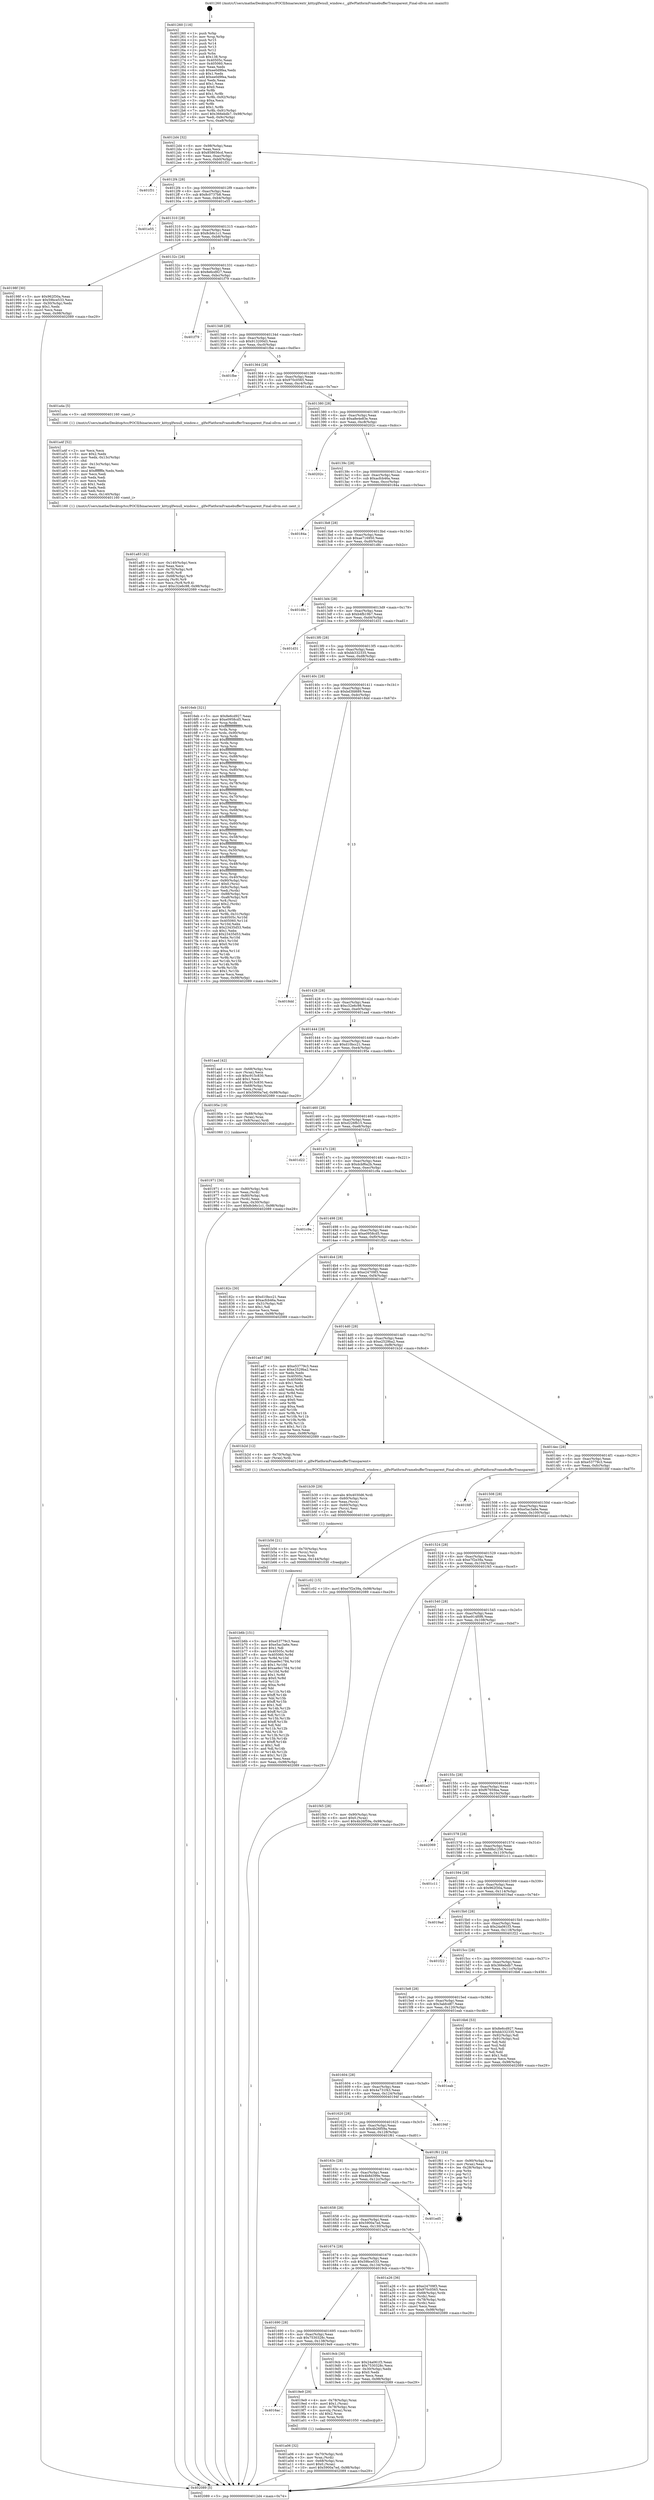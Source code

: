 digraph "0x401260" {
  label = "0x401260 (/mnt/c/Users/mathe/Desktop/tcc/POCII/binaries/extr_kittyglfwnull_window.c__glfwPlatformFramebufferTransparent_Final-ollvm.out::main(0))"
  labelloc = "t"
  node[shape=record]

  Entry [label="",width=0.3,height=0.3,shape=circle,fillcolor=black,style=filled]
  "0x4012d4" [label="{
     0x4012d4 [32]\l
     | [instrs]\l
     &nbsp;&nbsp;0x4012d4 \<+6\>: mov -0x98(%rbp),%eax\l
     &nbsp;&nbsp;0x4012da \<+2\>: mov %eax,%ecx\l
     &nbsp;&nbsp;0x4012dc \<+6\>: sub $0x858656cd,%ecx\l
     &nbsp;&nbsp;0x4012e2 \<+6\>: mov %eax,-0xac(%rbp)\l
     &nbsp;&nbsp;0x4012e8 \<+6\>: mov %ecx,-0xb0(%rbp)\l
     &nbsp;&nbsp;0x4012ee \<+6\>: je 0000000000401f31 \<main+0xcd1\>\l
  }"]
  "0x401f31" [label="{
     0x401f31\l
  }", style=dashed]
  "0x4012f4" [label="{
     0x4012f4 [28]\l
     | [instrs]\l
     &nbsp;&nbsp;0x4012f4 \<+5\>: jmp 00000000004012f9 \<main+0x99\>\l
     &nbsp;&nbsp;0x4012f9 \<+6\>: mov -0xac(%rbp),%eax\l
     &nbsp;&nbsp;0x4012ff \<+5\>: sub $0x8c0737b8,%eax\l
     &nbsp;&nbsp;0x401304 \<+6\>: mov %eax,-0xb4(%rbp)\l
     &nbsp;&nbsp;0x40130a \<+6\>: je 0000000000401e55 \<main+0xbf5\>\l
  }"]
  Exit [label="",width=0.3,height=0.3,shape=circle,fillcolor=black,style=filled,peripheries=2]
  "0x401e55" [label="{
     0x401e55\l
  }", style=dashed]
  "0x401310" [label="{
     0x401310 [28]\l
     | [instrs]\l
     &nbsp;&nbsp;0x401310 \<+5\>: jmp 0000000000401315 \<main+0xb5\>\l
     &nbsp;&nbsp;0x401315 \<+6\>: mov -0xac(%rbp),%eax\l
     &nbsp;&nbsp;0x40131b \<+5\>: sub $0x8cb6c1c1,%eax\l
     &nbsp;&nbsp;0x401320 \<+6\>: mov %eax,-0xb8(%rbp)\l
     &nbsp;&nbsp;0x401326 \<+6\>: je 000000000040198f \<main+0x72f\>\l
  }"]
  "0x401b6b" [label="{
     0x401b6b [151]\l
     | [instrs]\l
     &nbsp;&nbsp;0x401b6b \<+5\>: mov $0xe53779c3,%eax\l
     &nbsp;&nbsp;0x401b70 \<+5\>: mov $0xe5ac3a6e,%esi\l
     &nbsp;&nbsp;0x401b75 \<+2\>: mov $0x1,%dl\l
     &nbsp;&nbsp;0x401b77 \<+8\>: mov 0x40505c,%r8d\l
     &nbsp;&nbsp;0x401b7f \<+8\>: mov 0x405060,%r9d\l
     &nbsp;&nbsp;0x401b87 \<+3\>: mov %r8d,%r10d\l
     &nbsp;&nbsp;0x401b8a \<+7\>: sub $0xae9e1784,%r10d\l
     &nbsp;&nbsp;0x401b91 \<+4\>: sub $0x1,%r10d\l
     &nbsp;&nbsp;0x401b95 \<+7\>: add $0xae9e1784,%r10d\l
     &nbsp;&nbsp;0x401b9c \<+4\>: imul %r10d,%r8d\l
     &nbsp;&nbsp;0x401ba0 \<+4\>: and $0x1,%r8d\l
     &nbsp;&nbsp;0x401ba4 \<+4\>: cmp $0x0,%r8d\l
     &nbsp;&nbsp;0x401ba8 \<+4\>: sete %r11b\l
     &nbsp;&nbsp;0x401bac \<+4\>: cmp $0xa,%r9d\l
     &nbsp;&nbsp;0x401bb0 \<+3\>: setl %bl\l
     &nbsp;&nbsp;0x401bb3 \<+3\>: mov %r11b,%r14b\l
     &nbsp;&nbsp;0x401bb6 \<+4\>: xor $0xff,%r14b\l
     &nbsp;&nbsp;0x401bba \<+3\>: mov %bl,%r15b\l
     &nbsp;&nbsp;0x401bbd \<+4\>: xor $0xff,%r15b\l
     &nbsp;&nbsp;0x401bc1 \<+3\>: xor $0x1,%dl\l
     &nbsp;&nbsp;0x401bc4 \<+3\>: mov %r14b,%r12b\l
     &nbsp;&nbsp;0x401bc7 \<+4\>: and $0xff,%r12b\l
     &nbsp;&nbsp;0x401bcb \<+3\>: and %dl,%r11b\l
     &nbsp;&nbsp;0x401bce \<+3\>: mov %r15b,%r13b\l
     &nbsp;&nbsp;0x401bd1 \<+4\>: and $0xff,%r13b\l
     &nbsp;&nbsp;0x401bd5 \<+2\>: and %dl,%bl\l
     &nbsp;&nbsp;0x401bd7 \<+3\>: or %r11b,%r12b\l
     &nbsp;&nbsp;0x401bda \<+3\>: or %bl,%r13b\l
     &nbsp;&nbsp;0x401bdd \<+3\>: xor %r13b,%r12b\l
     &nbsp;&nbsp;0x401be0 \<+3\>: or %r15b,%r14b\l
     &nbsp;&nbsp;0x401be3 \<+4\>: xor $0xff,%r14b\l
     &nbsp;&nbsp;0x401be7 \<+3\>: or $0x1,%dl\l
     &nbsp;&nbsp;0x401bea \<+3\>: and %dl,%r14b\l
     &nbsp;&nbsp;0x401bed \<+3\>: or %r14b,%r12b\l
     &nbsp;&nbsp;0x401bf0 \<+4\>: test $0x1,%r12b\l
     &nbsp;&nbsp;0x401bf4 \<+3\>: cmovne %esi,%eax\l
     &nbsp;&nbsp;0x401bf7 \<+6\>: mov %eax,-0x98(%rbp)\l
     &nbsp;&nbsp;0x401bfd \<+5\>: jmp 0000000000402089 \<main+0xe29\>\l
  }"]
  "0x40198f" [label="{
     0x40198f [30]\l
     | [instrs]\l
     &nbsp;&nbsp;0x40198f \<+5\>: mov $0x962f30a,%eax\l
     &nbsp;&nbsp;0x401994 \<+5\>: mov $0x59bce533,%ecx\l
     &nbsp;&nbsp;0x401999 \<+3\>: mov -0x30(%rbp),%edx\l
     &nbsp;&nbsp;0x40199c \<+3\>: cmp $0x1,%edx\l
     &nbsp;&nbsp;0x40199f \<+3\>: cmovl %ecx,%eax\l
     &nbsp;&nbsp;0x4019a2 \<+6\>: mov %eax,-0x98(%rbp)\l
     &nbsp;&nbsp;0x4019a8 \<+5\>: jmp 0000000000402089 \<main+0xe29\>\l
  }"]
  "0x40132c" [label="{
     0x40132c [28]\l
     | [instrs]\l
     &nbsp;&nbsp;0x40132c \<+5\>: jmp 0000000000401331 \<main+0xd1\>\l
     &nbsp;&nbsp;0x401331 \<+6\>: mov -0xac(%rbp),%eax\l
     &nbsp;&nbsp;0x401337 \<+5\>: sub $0x8e6cd927,%eax\l
     &nbsp;&nbsp;0x40133c \<+6\>: mov %eax,-0xbc(%rbp)\l
     &nbsp;&nbsp;0x401342 \<+6\>: je 0000000000401f79 \<main+0xd19\>\l
  }"]
  "0x401b56" [label="{
     0x401b56 [21]\l
     | [instrs]\l
     &nbsp;&nbsp;0x401b56 \<+4\>: mov -0x70(%rbp),%rcx\l
     &nbsp;&nbsp;0x401b5a \<+3\>: mov (%rcx),%rcx\l
     &nbsp;&nbsp;0x401b5d \<+3\>: mov %rcx,%rdi\l
     &nbsp;&nbsp;0x401b60 \<+6\>: mov %eax,-0x144(%rbp)\l
     &nbsp;&nbsp;0x401b66 \<+5\>: call 0000000000401030 \<free@plt\>\l
     | [calls]\l
     &nbsp;&nbsp;0x401030 \{1\} (unknown)\l
  }"]
  "0x401f79" [label="{
     0x401f79\l
  }", style=dashed]
  "0x401348" [label="{
     0x401348 [28]\l
     | [instrs]\l
     &nbsp;&nbsp;0x401348 \<+5\>: jmp 000000000040134d \<main+0xed\>\l
     &nbsp;&nbsp;0x40134d \<+6\>: mov -0xac(%rbp),%eax\l
     &nbsp;&nbsp;0x401353 \<+5\>: sub $0x913200d3,%eax\l
     &nbsp;&nbsp;0x401358 \<+6\>: mov %eax,-0xc0(%rbp)\l
     &nbsp;&nbsp;0x40135e \<+6\>: je 0000000000401fbe \<main+0xd5e\>\l
  }"]
  "0x401b39" [label="{
     0x401b39 [29]\l
     | [instrs]\l
     &nbsp;&nbsp;0x401b39 \<+10\>: movabs $0x4030d6,%rdi\l
     &nbsp;&nbsp;0x401b43 \<+4\>: mov -0x60(%rbp),%rcx\l
     &nbsp;&nbsp;0x401b47 \<+2\>: mov %eax,(%rcx)\l
     &nbsp;&nbsp;0x401b49 \<+4\>: mov -0x60(%rbp),%rcx\l
     &nbsp;&nbsp;0x401b4d \<+2\>: mov (%rcx),%esi\l
     &nbsp;&nbsp;0x401b4f \<+2\>: mov $0x0,%al\l
     &nbsp;&nbsp;0x401b51 \<+5\>: call 0000000000401040 \<printf@plt\>\l
     | [calls]\l
     &nbsp;&nbsp;0x401040 \{1\} (unknown)\l
  }"]
  "0x401fbe" [label="{
     0x401fbe\l
  }", style=dashed]
  "0x401364" [label="{
     0x401364 [28]\l
     | [instrs]\l
     &nbsp;&nbsp;0x401364 \<+5\>: jmp 0000000000401369 \<main+0x109\>\l
     &nbsp;&nbsp;0x401369 \<+6\>: mov -0xac(%rbp),%eax\l
     &nbsp;&nbsp;0x40136f \<+5\>: sub $0x970c0565,%eax\l
     &nbsp;&nbsp;0x401374 \<+6\>: mov %eax,-0xc4(%rbp)\l
     &nbsp;&nbsp;0x40137a \<+6\>: je 0000000000401a4a \<main+0x7ea\>\l
  }"]
  "0x401a83" [label="{
     0x401a83 [42]\l
     | [instrs]\l
     &nbsp;&nbsp;0x401a83 \<+6\>: mov -0x140(%rbp),%ecx\l
     &nbsp;&nbsp;0x401a89 \<+3\>: imul %eax,%ecx\l
     &nbsp;&nbsp;0x401a8c \<+4\>: mov -0x70(%rbp),%r8\l
     &nbsp;&nbsp;0x401a90 \<+3\>: mov (%r8),%r8\l
     &nbsp;&nbsp;0x401a93 \<+4\>: mov -0x68(%rbp),%r9\l
     &nbsp;&nbsp;0x401a97 \<+3\>: movslq (%r9),%r9\l
     &nbsp;&nbsp;0x401a9a \<+4\>: mov %ecx,(%r8,%r9,4)\l
     &nbsp;&nbsp;0x401a9e \<+10\>: movl $0xc32e6c98,-0x98(%rbp)\l
     &nbsp;&nbsp;0x401aa8 \<+5\>: jmp 0000000000402089 \<main+0xe29\>\l
  }"]
  "0x401a4a" [label="{
     0x401a4a [5]\l
     | [instrs]\l
     &nbsp;&nbsp;0x401a4a \<+5\>: call 0000000000401160 \<next_i\>\l
     | [calls]\l
     &nbsp;&nbsp;0x401160 \{1\} (/mnt/c/Users/mathe/Desktop/tcc/POCII/binaries/extr_kittyglfwnull_window.c__glfwPlatformFramebufferTransparent_Final-ollvm.out::next_i)\l
  }"]
  "0x401380" [label="{
     0x401380 [28]\l
     | [instrs]\l
     &nbsp;&nbsp;0x401380 \<+5\>: jmp 0000000000401385 \<main+0x125\>\l
     &nbsp;&nbsp;0x401385 \<+6\>: mov -0xac(%rbp),%eax\l
     &nbsp;&nbsp;0x40138b \<+5\>: sub $0xa8e4e83e,%eax\l
     &nbsp;&nbsp;0x401390 \<+6\>: mov %eax,-0xc8(%rbp)\l
     &nbsp;&nbsp;0x401396 \<+6\>: je 000000000040202c \<main+0xdcc\>\l
  }"]
  "0x401a4f" [label="{
     0x401a4f [52]\l
     | [instrs]\l
     &nbsp;&nbsp;0x401a4f \<+2\>: xor %ecx,%ecx\l
     &nbsp;&nbsp;0x401a51 \<+5\>: mov $0x2,%edx\l
     &nbsp;&nbsp;0x401a56 \<+6\>: mov %edx,-0x13c(%rbp)\l
     &nbsp;&nbsp;0x401a5c \<+1\>: cltd\l
     &nbsp;&nbsp;0x401a5d \<+6\>: mov -0x13c(%rbp),%esi\l
     &nbsp;&nbsp;0x401a63 \<+2\>: idiv %esi\l
     &nbsp;&nbsp;0x401a65 \<+6\>: imul $0xfffffffe,%edx,%edx\l
     &nbsp;&nbsp;0x401a6b \<+2\>: mov %ecx,%edi\l
     &nbsp;&nbsp;0x401a6d \<+2\>: sub %edx,%edi\l
     &nbsp;&nbsp;0x401a6f \<+2\>: mov %ecx,%edx\l
     &nbsp;&nbsp;0x401a71 \<+3\>: sub $0x1,%edx\l
     &nbsp;&nbsp;0x401a74 \<+2\>: add %edx,%edi\l
     &nbsp;&nbsp;0x401a76 \<+2\>: sub %edi,%ecx\l
     &nbsp;&nbsp;0x401a78 \<+6\>: mov %ecx,-0x140(%rbp)\l
     &nbsp;&nbsp;0x401a7e \<+5\>: call 0000000000401160 \<next_i\>\l
     | [calls]\l
     &nbsp;&nbsp;0x401160 \{1\} (/mnt/c/Users/mathe/Desktop/tcc/POCII/binaries/extr_kittyglfwnull_window.c__glfwPlatformFramebufferTransparent_Final-ollvm.out::next_i)\l
  }"]
  "0x40202c" [label="{
     0x40202c\l
  }", style=dashed]
  "0x40139c" [label="{
     0x40139c [28]\l
     | [instrs]\l
     &nbsp;&nbsp;0x40139c \<+5\>: jmp 00000000004013a1 \<main+0x141\>\l
     &nbsp;&nbsp;0x4013a1 \<+6\>: mov -0xac(%rbp),%eax\l
     &nbsp;&nbsp;0x4013a7 \<+5\>: sub $0xacfcb46a,%eax\l
     &nbsp;&nbsp;0x4013ac \<+6\>: mov %eax,-0xcc(%rbp)\l
     &nbsp;&nbsp;0x4013b2 \<+6\>: je 000000000040184a \<main+0x5ea\>\l
  }"]
  "0x401a06" [label="{
     0x401a06 [32]\l
     | [instrs]\l
     &nbsp;&nbsp;0x401a06 \<+4\>: mov -0x70(%rbp),%rdi\l
     &nbsp;&nbsp;0x401a0a \<+3\>: mov %rax,(%rdi)\l
     &nbsp;&nbsp;0x401a0d \<+4\>: mov -0x68(%rbp),%rax\l
     &nbsp;&nbsp;0x401a11 \<+6\>: movl $0x0,(%rax)\l
     &nbsp;&nbsp;0x401a17 \<+10\>: movl $0x5900a7ed,-0x98(%rbp)\l
     &nbsp;&nbsp;0x401a21 \<+5\>: jmp 0000000000402089 \<main+0xe29\>\l
  }"]
  "0x40184a" [label="{
     0x40184a\l
  }", style=dashed]
  "0x4013b8" [label="{
     0x4013b8 [28]\l
     | [instrs]\l
     &nbsp;&nbsp;0x4013b8 \<+5\>: jmp 00000000004013bd \<main+0x15d\>\l
     &nbsp;&nbsp;0x4013bd \<+6\>: mov -0xac(%rbp),%eax\l
     &nbsp;&nbsp;0x4013c3 \<+5\>: sub $0xae716950,%eax\l
     &nbsp;&nbsp;0x4013c8 \<+6\>: mov %eax,-0xd0(%rbp)\l
     &nbsp;&nbsp;0x4013ce \<+6\>: je 0000000000401d8c \<main+0xb2c\>\l
  }"]
  "0x4016ac" [label="{
     0x4016ac\l
  }", style=dashed]
  "0x401d8c" [label="{
     0x401d8c\l
  }", style=dashed]
  "0x4013d4" [label="{
     0x4013d4 [28]\l
     | [instrs]\l
     &nbsp;&nbsp;0x4013d4 \<+5\>: jmp 00000000004013d9 \<main+0x179\>\l
     &nbsp;&nbsp;0x4013d9 \<+6\>: mov -0xac(%rbp),%eax\l
     &nbsp;&nbsp;0x4013df \<+5\>: sub $0xb4fb19b7,%eax\l
     &nbsp;&nbsp;0x4013e4 \<+6\>: mov %eax,-0xd4(%rbp)\l
     &nbsp;&nbsp;0x4013ea \<+6\>: je 0000000000401d31 \<main+0xad1\>\l
  }"]
  "0x4019e9" [label="{
     0x4019e9 [29]\l
     | [instrs]\l
     &nbsp;&nbsp;0x4019e9 \<+4\>: mov -0x78(%rbp),%rax\l
     &nbsp;&nbsp;0x4019ed \<+6\>: movl $0x1,(%rax)\l
     &nbsp;&nbsp;0x4019f3 \<+4\>: mov -0x78(%rbp),%rax\l
     &nbsp;&nbsp;0x4019f7 \<+3\>: movslq (%rax),%rax\l
     &nbsp;&nbsp;0x4019fa \<+4\>: shl $0x2,%rax\l
     &nbsp;&nbsp;0x4019fe \<+3\>: mov %rax,%rdi\l
     &nbsp;&nbsp;0x401a01 \<+5\>: call 0000000000401050 \<malloc@plt\>\l
     | [calls]\l
     &nbsp;&nbsp;0x401050 \{1\} (unknown)\l
  }"]
  "0x401d31" [label="{
     0x401d31\l
  }", style=dashed]
  "0x4013f0" [label="{
     0x4013f0 [28]\l
     | [instrs]\l
     &nbsp;&nbsp;0x4013f0 \<+5\>: jmp 00000000004013f5 \<main+0x195\>\l
     &nbsp;&nbsp;0x4013f5 \<+6\>: mov -0xac(%rbp),%eax\l
     &nbsp;&nbsp;0x4013fb \<+5\>: sub $0xbb332335,%eax\l
     &nbsp;&nbsp;0x401400 \<+6\>: mov %eax,-0xd8(%rbp)\l
     &nbsp;&nbsp;0x401406 \<+6\>: je 00000000004016eb \<main+0x48b\>\l
  }"]
  "0x401690" [label="{
     0x401690 [28]\l
     | [instrs]\l
     &nbsp;&nbsp;0x401690 \<+5\>: jmp 0000000000401695 \<main+0x435\>\l
     &nbsp;&nbsp;0x401695 \<+6\>: mov -0xac(%rbp),%eax\l
     &nbsp;&nbsp;0x40169b \<+5\>: sub $0x7530328c,%eax\l
     &nbsp;&nbsp;0x4016a0 \<+6\>: mov %eax,-0x138(%rbp)\l
     &nbsp;&nbsp;0x4016a6 \<+6\>: je 00000000004019e9 \<main+0x789\>\l
  }"]
  "0x4016eb" [label="{
     0x4016eb [321]\l
     | [instrs]\l
     &nbsp;&nbsp;0x4016eb \<+5\>: mov $0x8e6cd927,%eax\l
     &nbsp;&nbsp;0x4016f0 \<+5\>: mov $0xe0958cd5,%ecx\l
     &nbsp;&nbsp;0x4016f5 \<+3\>: mov %rsp,%rdx\l
     &nbsp;&nbsp;0x4016f8 \<+4\>: add $0xfffffffffffffff0,%rdx\l
     &nbsp;&nbsp;0x4016fc \<+3\>: mov %rdx,%rsp\l
     &nbsp;&nbsp;0x4016ff \<+7\>: mov %rdx,-0x90(%rbp)\l
     &nbsp;&nbsp;0x401706 \<+3\>: mov %rsp,%rdx\l
     &nbsp;&nbsp;0x401709 \<+4\>: add $0xfffffffffffffff0,%rdx\l
     &nbsp;&nbsp;0x40170d \<+3\>: mov %rdx,%rsp\l
     &nbsp;&nbsp;0x401710 \<+3\>: mov %rsp,%rsi\l
     &nbsp;&nbsp;0x401713 \<+4\>: add $0xfffffffffffffff0,%rsi\l
     &nbsp;&nbsp;0x401717 \<+3\>: mov %rsi,%rsp\l
     &nbsp;&nbsp;0x40171a \<+7\>: mov %rsi,-0x88(%rbp)\l
     &nbsp;&nbsp;0x401721 \<+3\>: mov %rsp,%rsi\l
     &nbsp;&nbsp;0x401724 \<+4\>: add $0xfffffffffffffff0,%rsi\l
     &nbsp;&nbsp;0x401728 \<+3\>: mov %rsi,%rsp\l
     &nbsp;&nbsp;0x40172b \<+4\>: mov %rsi,-0x80(%rbp)\l
     &nbsp;&nbsp;0x40172f \<+3\>: mov %rsp,%rsi\l
     &nbsp;&nbsp;0x401732 \<+4\>: add $0xfffffffffffffff0,%rsi\l
     &nbsp;&nbsp;0x401736 \<+3\>: mov %rsi,%rsp\l
     &nbsp;&nbsp;0x401739 \<+4\>: mov %rsi,-0x78(%rbp)\l
     &nbsp;&nbsp;0x40173d \<+3\>: mov %rsp,%rsi\l
     &nbsp;&nbsp;0x401740 \<+4\>: add $0xfffffffffffffff0,%rsi\l
     &nbsp;&nbsp;0x401744 \<+3\>: mov %rsi,%rsp\l
     &nbsp;&nbsp;0x401747 \<+4\>: mov %rsi,-0x70(%rbp)\l
     &nbsp;&nbsp;0x40174b \<+3\>: mov %rsp,%rsi\l
     &nbsp;&nbsp;0x40174e \<+4\>: add $0xfffffffffffffff0,%rsi\l
     &nbsp;&nbsp;0x401752 \<+3\>: mov %rsi,%rsp\l
     &nbsp;&nbsp;0x401755 \<+4\>: mov %rsi,-0x68(%rbp)\l
     &nbsp;&nbsp;0x401759 \<+3\>: mov %rsp,%rsi\l
     &nbsp;&nbsp;0x40175c \<+4\>: add $0xfffffffffffffff0,%rsi\l
     &nbsp;&nbsp;0x401760 \<+3\>: mov %rsi,%rsp\l
     &nbsp;&nbsp;0x401763 \<+4\>: mov %rsi,-0x60(%rbp)\l
     &nbsp;&nbsp;0x401767 \<+3\>: mov %rsp,%rsi\l
     &nbsp;&nbsp;0x40176a \<+4\>: add $0xfffffffffffffff0,%rsi\l
     &nbsp;&nbsp;0x40176e \<+3\>: mov %rsi,%rsp\l
     &nbsp;&nbsp;0x401771 \<+4\>: mov %rsi,-0x58(%rbp)\l
     &nbsp;&nbsp;0x401775 \<+3\>: mov %rsp,%rsi\l
     &nbsp;&nbsp;0x401778 \<+4\>: add $0xfffffffffffffff0,%rsi\l
     &nbsp;&nbsp;0x40177c \<+3\>: mov %rsi,%rsp\l
     &nbsp;&nbsp;0x40177f \<+4\>: mov %rsi,-0x50(%rbp)\l
     &nbsp;&nbsp;0x401783 \<+3\>: mov %rsp,%rsi\l
     &nbsp;&nbsp;0x401786 \<+4\>: add $0xfffffffffffffff0,%rsi\l
     &nbsp;&nbsp;0x40178a \<+3\>: mov %rsi,%rsp\l
     &nbsp;&nbsp;0x40178d \<+4\>: mov %rsi,-0x48(%rbp)\l
     &nbsp;&nbsp;0x401791 \<+3\>: mov %rsp,%rsi\l
     &nbsp;&nbsp;0x401794 \<+4\>: add $0xfffffffffffffff0,%rsi\l
     &nbsp;&nbsp;0x401798 \<+3\>: mov %rsi,%rsp\l
     &nbsp;&nbsp;0x40179b \<+4\>: mov %rsi,-0x40(%rbp)\l
     &nbsp;&nbsp;0x40179f \<+7\>: mov -0x90(%rbp),%rsi\l
     &nbsp;&nbsp;0x4017a6 \<+6\>: movl $0x0,(%rsi)\l
     &nbsp;&nbsp;0x4017ac \<+6\>: mov -0x9c(%rbp),%edi\l
     &nbsp;&nbsp;0x4017b2 \<+2\>: mov %edi,(%rdx)\l
     &nbsp;&nbsp;0x4017b4 \<+7\>: mov -0x88(%rbp),%rsi\l
     &nbsp;&nbsp;0x4017bb \<+7\>: mov -0xa8(%rbp),%r8\l
     &nbsp;&nbsp;0x4017c2 \<+3\>: mov %r8,(%rsi)\l
     &nbsp;&nbsp;0x4017c5 \<+3\>: cmpl $0x2,(%rdx)\l
     &nbsp;&nbsp;0x4017c8 \<+4\>: setne %r9b\l
     &nbsp;&nbsp;0x4017cc \<+4\>: and $0x1,%r9b\l
     &nbsp;&nbsp;0x4017d0 \<+4\>: mov %r9b,-0x31(%rbp)\l
     &nbsp;&nbsp;0x4017d4 \<+8\>: mov 0x40505c,%r10d\l
     &nbsp;&nbsp;0x4017dc \<+8\>: mov 0x405060,%r11d\l
     &nbsp;&nbsp;0x4017e4 \<+3\>: mov %r10d,%ebx\l
     &nbsp;&nbsp;0x4017e7 \<+6\>: sub $0x23435d53,%ebx\l
     &nbsp;&nbsp;0x4017ed \<+3\>: sub $0x1,%ebx\l
     &nbsp;&nbsp;0x4017f0 \<+6\>: add $0x23435d53,%ebx\l
     &nbsp;&nbsp;0x4017f6 \<+4\>: imul %ebx,%r10d\l
     &nbsp;&nbsp;0x4017fa \<+4\>: and $0x1,%r10d\l
     &nbsp;&nbsp;0x4017fe \<+4\>: cmp $0x0,%r10d\l
     &nbsp;&nbsp;0x401802 \<+4\>: sete %r9b\l
     &nbsp;&nbsp;0x401806 \<+4\>: cmp $0xa,%r11d\l
     &nbsp;&nbsp;0x40180a \<+4\>: setl %r14b\l
     &nbsp;&nbsp;0x40180e \<+3\>: mov %r9b,%r15b\l
     &nbsp;&nbsp;0x401811 \<+3\>: and %r14b,%r15b\l
     &nbsp;&nbsp;0x401814 \<+3\>: xor %r14b,%r9b\l
     &nbsp;&nbsp;0x401817 \<+3\>: or %r9b,%r15b\l
     &nbsp;&nbsp;0x40181a \<+4\>: test $0x1,%r15b\l
     &nbsp;&nbsp;0x40181e \<+3\>: cmovne %ecx,%eax\l
     &nbsp;&nbsp;0x401821 \<+6\>: mov %eax,-0x98(%rbp)\l
     &nbsp;&nbsp;0x401827 \<+5\>: jmp 0000000000402089 \<main+0xe29\>\l
  }"]
  "0x40140c" [label="{
     0x40140c [28]\l
     | [instrs]\l
     &nbsp;&nbsp;0x40140c \<+5\>: jmp 0000000000401411 \<main+0x1b1\>\l
     &nbsp;&nbsp;0x401411 \<+6\>: mov -0xac(%rbp),%eax\l
     &nbsp;&nbsp;0x401417 \<+5\>: sub $0xbd3fd689,%eax\l
     &nbsp;&nbsp;0x40141c \<+6\>: mov %eax,-0xdc(%rbp)\l
     &nbsp;&nbsp;0x401422 \<+6\>: je 00000000004018dd \<main+0x67d\>\l
  }"]
  "0x4019cb" [label="{
     0x4019cb [30]\l
     | [instrs]\l
     &nbsp;&nbsp;0x4019cb \<+5\>: mov $0x24a061f3,%eax\l
     &nbsp;&nbsp;0x4019d0 \<+5\>: mov $0x7530328c,%ecx\l
     &nbsp;&nbsp;0x4019d5 \<+3\>: mov -0x30(%rbp),%edx\l
     &nbsp;&nbsp;0x4019d8 \<+3\>: cmp $0x0,%edx\l
     &nbsp;&nbsp;0x4019db \<+3\>: cmove %ecx,%eax\l
     &nbsp;&nbsp;0x4019de \<+6\>: mov %eax,-0x98(%rbp)\l
     &nbsp;&nbsp;0x4019e4 \<+5\>: jmp 0000000000402089 \<main+0xe29\>\l
  }"]
  "0x4018dd" [label="{
     0x4018dd\l
  }", style=dashed]
  "0x401428" [label="{
     0x401428 [28]\l
     | [instrs]\l
     &nbsp;&nbsp;0x401428 \<+5\>: jmp 000000000040142d \<main+0x1cd\>\l
     &nbsp;&nbsp;0x40142d \<+6\>: mov -0xac(%rbp),%eax\l
     &nbsp;&nbsp;0x401433 \<+5\>: sub $0xc32e6c98,%eax\l
     &nbsp;&nbsp;0x401438 \<+6\>: mov %eax,-0xe0(%rbp)\l
     &nbsp;&nbsp;0x40143e \<+6\>: je 0000000000401aad \<main+0x84d\>\l
  }"]
  "0x401674" [label="{
     0x401674 [28]\l
     | [instrs]\l
     &nbsp;&nbsp;0x401674 \<+5\>: jmp 0000000000401679 \<main+0x419\>\l
     &nbsp;&nbsp;0x401679 \<+6\>: mov -0xac(%rbp),%eax\l
     &nbsp;&nbsp;0x40167f \<+5\>: sub $0x59bce533,%eax\l
     &nbsp;&nbsp;0x401684 \<+6\>: mov %eax,-0x134(%rbp)\l
     &nbsp;&nbsp;0x40168a \<+6\>: je 00000000004019cb \<main+0x76b\>\l
  }"]
  "0x401aad" [label="{
     0x401aad [42]\l
     | [instrs]\l
     &nbsp;&nbsp;0x401aad \<+4\>: mov -0x68(%rbp),%rax\l
     &nbsp;&nbsp;0x401ab1 \<+2\>: mov (%rax),%ecx\l
     &nbsp;&nbsp;0x401ab3 \<+6\>: sub $0xc915c830,%ecx\l
     &nbsp;&nbsp;0x401ab9 \<+3\>: add $0x1,%ecx\l
     &nbsp;&nbsp;0x401abc \<+6\>: add $0xc915c830,%ecx\l
     &nbsp;&nbsp;0x401ac2 \<+4\>: mov -0x68(%rbp),%rax\l
     &nbsp;&nbsp;0x401ac6 \<+2\>: mov %ecx,(%rax)\l
     &nbsp;&nbsp;0x401ac8 \<+10\>: movl $0x5900a7ed,-0x98(%rbp)\l
     &nbsp;&nbsp;0x401ad2 \<+5\>: jmp 0000000000402089 \<main+0xe29\>\l
  }"]
  "0x401444" [label="{
     0x401444 [28]\l
     | [instrs]\l
     &nbsp;&nbsp;0x401444 \<+5\>: jmp 0000000000401449 \<main+0x1e9\>\l
     &nbsp;&nbsp;0x401449 \<+6\>: mov -0xac(%rbp),%eax\l
     &nbsp;&nbsp;0x40144f \<+5\>: sub $0xd10bcc21,%eax\l
     &nbsp;&nbsp;0x401454 \<+6\>: mov %eax,-0xe4(%rbp)\l
     &nbsp;&nbsp;0x40145a \<+6\>: je 000000000040195e \<main+0x6fe\>\l
  }"]
  "0x401a26" [label="{
     0x401a26 [36]\l
     | [instrs]\l
     &nbsp;&nbsp;0x401a26 \<+5\>: mov $0xe24709f3,%eax\l
     &nbsp;&nbsp;0x401a2b \<+5\>: mov $0x970c0565,%ecx\l
     &nbsp;&nbsp;0x401a30 \<+4\>: mov -0x68(%rbp),%rdx\l
     &nbsp;&nbsp;0x401a34 \<+2\>: mov (%rdx),%esi\l
     &nbsp;&nbsp;0x401a36 \<+4\>: mov -0x78(%rbp),%rdx\l
     &nbsp;&nbsp;0x401a3a \<+2\>: cmp (%rdx),%esi\l
     &nbsp;&nbsp;0x401a3c \<+3\>: cmovl %ecx,%eax\l
     &nbsp;&nbsp;0x401a3f \<+6\>: mov %eax,-0x98(%rbp)\l
     &nbsp;&nbsp;0x401a45 \<+5\>: jmp 0000000000402089 \<main+0xe29\>\l
  }"]
  "0x40195e" [label="{
     0x40195e [19]\l
     | [instrs]\l
     &nbsp;&nbsp;0x40195e \<+7\>: mov -0x88(%rbp),%rax\l
     &nbsp;&nbsp;0x401965 \<+3\>: mov (%rax),%rax\l
     &nbsp;&nbsp;0x401968 \<+4\>: mov 0x8(%rax),%rdi\l
     &nbsp;&nbsp;0x40196c \<+5\>: call 0000000000401060 \<atoi@plt\>\l
     | [calls]\l
     &nbsp;&nbsp;0x401060 \{1\} (unknown)\l
  }"]
  "0x401460" [label="{
     0x401460 [28]\l
     | [instrs]\l
     &nbsp;&nbsp;0x401460 \<+5\>: jmp 0000000000401465 \<main+0x205\>\l
     &nbsp;&nbsp;0x401465 \<+6\>: mov -0xac(%rbp),%eax\l
     &nbsp;&nbsp;0x40146b \<+5\>: sub $0xd226fb15,%eax\l
     &nbsp;&nbsp;0x401470 \<+6\>: mov %eax,-0xe8(%rbp)\l
     &nbsp;&nbsp;0x401476 \<+6\>: je 0000000000401d22 \<main+0xac2\>\l
  }"]
  "0x401658" [label="{
     0x401658 [28]\l
     | [instrs]\l
     &nbsp;&nbsp;0x401658 \<+5\>: jmp 000000000040165d \<main+0x3fd\>\l
     &nbsp;&nbsp;0x40165d \<+6\>: mov -0xac(%rbp),%eax\l
     &nbsp;&nbsp;0x401663 \<+5\>: sub $0x5900a7ed,%eax\l
     &nbsp;&nbsp;0x401668 \<+6\>: mov %eax,-0x130(%rbp)\l
     &nbsp;&nbsp;0x40166e \<+6\>: je 0000000000401a26 \<main+0x7c6\>\l
  }"]
  "0x401d22" [label="{
     0x401d22\l
  }", style=dashed]
  "0x40147c" [label="{
     0x40147c [28]\l
     | [instrs]\l
     &nbsp;&nbsp;0x40147c \<+5\>: jmp 0000000000401481 \<main+0x221\>\l
     &nbsp;&nbsp;0x401481 \<+6\>: mov -0xac(%rbp),%eax\l
     &nbsp;&nbsp;0x401487 \<+5\>: sub $0xdcbf6a2b,%eax\l
     &nbsp;&nbsp;0x40148c \<+6\>: mov %eax,-0xec(%rbp)\l
     &nbsp;&nbsp;0x401492 \<+6\>: je 0000000000401c9a \<main+0xa3a\>\l
  }"]
  "0x401ed5" [label="{
     0x401ed5\l
  }", style=dashed]
  "0x401c9a" [label="{
     0x401c9a\l
  }", style=dashed]
  "0x401498" [label="{
     0x401498 [28]\l
     | [instrs]\l
     &nbsp;&nbsp;0x401498 \<+5\>: jmp 000000000040149d \<main+0x23d\>\l
     &nbsp;&nbsp;0x40149d \<+6\>: mov -0xac(%rbp),%eax\l
     &nbsp;&nbsp;0x4014a3 \<+5\>: sub $0xe0958cd5,%eax\l
     &nbsp;&nbsp;0x4014a8 \<+6\>: mov %eax,-0xf0(%rbp)\l
     &nbsp;&nbsp;0x4014ae \<+6\>: je 000000000040182c \<main+0x5cc\>\l
  }"]
  "0x40163c" [label="{
     0x40163c [28]\l
     | [instrs]\l
     &nbsp;&nbsp;0x40163c \<+5\>: jmp 0000000000401641 \<main+0x3e1\>\l
     &nbsp;&nbsp;0x401641 \<+6\>: mov -0xac(%rbp),%eax\l
     &nbsp;&nbsp;0x401647 \<+5\>: sub $0x4b8d399e,%eax\l
     &nbsp;&nbsp;0x40164c \<+6\>: mov %eax,-0x12c(%rbp)\l
     &nbsp;&nbsp;0x401652 \<+6\>: je 0000000000401ed5 \<main+0xc75\>\l
  }"]
  "0x40182c" [label="{
     0x40182c [30]\l
     | [instrs]\l
     &nbsp;&nbsp;0x40182c \<+5\>: mov $0xd10bcc21,%eax\l
     &nbsp;&nbsp;0x401831 \<+5\>: mov $0xacfcb46a,%ecx\l
     &nbsp;&nbsp;0x401836 \<+3\>: mov -0x31(%rbp),%dl\l
     &nbsp;&nbsp;0x401839 \<+3\>: test $0x1,%dl\l
     &nbsp;&nbsp;0x40183c \<+3\>: cmovne %ecx,%eax\l
     &nbsp;&nbsp;0x40183f \<+6\>: mov %eax,-0x98(%rbp)\l
     &nbsp;&nbsp;0x401845 \<+5\>: jmp 0000000000402089 \<main+0xe29\>\l
  }"]
  "0x4014b4" [label="{
     0x4014b4 [28]\l
     | [instrs]\l
     &nbsp;&nbsp;0x4014b4 \<+5\>: jmp 00000000004014b9 \<main+0x259\>\l
     &nbsp;&nbsp;0x4014b9 \<+6\>: mov -0xac(%rbp),%eax\l
     &nbsp;&nbsp;0x4014bf \<+5\>: sub $0xe24709f3,%eax\l
     &nbsp;&nbsp;0x4014c4 \<+6\>: mov %eax,-0xf4(%rbp)\l
     &nbsp;&nbsp;0x4014ca \<+6\>: je 0000000000401ad7 \<main+0x877\>\l
  }"]
  "0x401f61" [label="{
     0x401f61 [24]\l
     | [instrs]\l
     &nbsp;&nbsp;0x401f61 \<+7\>: mov -0x90(%rbp),%rax\l
     &nbsp;&nbsp;0x401f68 \<+2\>: mov (%rax),%eax\l
     &nbsp;&nbsp;0x401f6a \<+4\>: lea -0x28(%rbp),%rsp\l
     &nbsp;&nbsp;0x401f6e \<+1\>: pop %rbx\l
     &nbsp;&nbsp;0x401f6f \<+2\>: pop %r12\l
     &nbsp;&nbsp;0x401f71 \<+2\>: pop %r13\l
     &nbsp;&nbsp;0x401f73 \<+2\>: pop %r14\l
     &nbsp;&nbsp;0x401f75 \<+2\>: pop %r15\l
     &nbsp;&nbsp;0x401f77 \<+1\>: pop %rbp\l
     &nbsp;&nbsp;0x401f78 \<+1\>: ret\l
  }"]
  "0x401ad7" [label="{
     0x401ad7 [86]\l
     | [instrs]\l
     &nbsp;&nbsp;0x401ad7 \<+5\>: mov $0xe53779c3,%eax\l
     &nbsp;&nbsp;0x401adc \<+5\>: mov $0xe2529ba2,%ecx\l
     &nbsp;&nbsp;0x401ae1 \<+2\>: xor %edx,%edx\l
     &nbsp;&nbsp;0x401ae3 \<+7\>: mov 0x40505c,%esi\l
     &nbsp;&nbsp;0x401aea \<+7\>: mov 0x405060,%edi\l
     &nbsp;&nbsp;0x401af1 \<+3\>: sub $0x1,%edx\l
     &nbsp;&nbsp;0x401af4 \<+3\>: mov %esi,%r8d\l
     &nbsp;&nbsp;0x401af7 \<+3\>: add %edx,%r8d\l
     &nbsp;&nbsp;0x401afa \<+4\>: imul %r8d,%esi\l
     &nbsp;&nbsp;0x401afe \<+3\>: and $0x1,%esi\l
     &nbsp;&nbsp;0x401b01 \<+3\>: cmp $0x0,%esi\l
     &nbsp;&nbsp;0x401b04 \<+4\>: sete %r9b\l
     &nbsp;&nbsp;0x401b08 \<+3\>: cmp $0xa,%edi\l
     &nbsp;&nbsp;0x401b0b \<+4\>: setl %r10b\l
     &nbsp;&nbsp;0x401b0f \<+3\>: mov %r9b,%r11b\l
     &nbsp;&nbsp;0x401b12 \<+3\>: and %r10b,%r11b\l
     &nbsp;&nbsp;0x401b15 \<+3\>: xor %r10b,%r9b\l
     &nbsp;&nbsp;0x401b18 \<+3\>: or %r9b,%r11b\l
     &nbsp;&nbsp;0x401b1b \<+4\>: test $0x1,%r11b\l
     &nbsp;&nbsp;0x401b1f \<+3\>: cmovne %ecx,%eax\l
     &nbsp;&nbsp;0x401b22 \<+6\>: mov %eax,-0x98(%rbp)\l
     &nbsp;&nbsp;0x401b28 \<+5\>: jmp 0000000000402089 \<main+0xe29\>\l
  }"]
  "0x4014d0" [label="{
     0x4014d0 [28]\l
     | [instrs]\l
     &nbsp;&nbsp;0x4014d0 \<+5\>: jmp 00000000004014d5 \<main+0x275\>\l
     &nbsp;&nbsp;0x4014d5 \<+6\>: mov -0xac(%rbp),%eax\l
     &nbsp;&nbsp;0x4014db \<+5\>: sub $0xe2529ba2,%eax\l
     &nbsp;&nbsp;0x4014e0 \<+6\>: mov %eax,-0xf8(%rbp)\l
     &nbsp;&nbsp;0x4014e6 \<+6\>: je 0000000000401b2d \<main+0x8cd\>\l
  }"]
  "0x401620" [label="{
     0x401620 [28]\l
     | [instrs]\l
     &nbsp;&nbsp;0x401620 \<+5\>: jmp 0000000000401625 \<main+0x3c5\>\l
     &nbsp;&nbsp;0x401625 \<+6\>: mov -0xac(%rbp),%eax\l
     &nbsp;&nbsp;0x40162b \<+5\>: sub $0x4b26f59a,%eax\l
     &nbsp;&nbsp;0x401630 \<+6\>: mov %eax,-0x128(%rbp)\l
     &nbsp;&nbsp;0x401636 \<+6\>: je 0000000000401f61 \<main+0xd01\>\l
  }"]
  "0x401b2d" [label="{
     0x401b2d [12]\l
     | [instrs]\l
     &nbsp;&nbsp;0x401b2d \<+4\>: mov -0x70(%rbp),%rax\l
     &nbsp;&nbsp;0x401b31 \<+3\>: mov (%rax),%rdi\l
     &nbsp;&nbsp;0x401b34 \<+5\>: call 0000000000401240 \<_glfwPlatformFramebufferTransparent\>\l
     | [calls]\l
     &nbsp;&nbsp;0x401240 \{1\} (/mnt/c/Users/mathe/Desktop/tcc/POCII/binaries/extr_kittyglfwnull_window.c__glfwPlatformFramebufferTransparent_Final-ollvm.out::_glfwPlatformFramebufferTransparent)\l
  }"]
  "0x4014ec" [label="{
     0x4014ec [28]\l
     | [instrs]\l
     &nbsp;&nbsp;0x4014ec \<+5\>: jmp 00000000004014f1 \<main+0x291\>\l
     &nbsp;&nbsp;0x4014f1 \<+6\>: mov -0xac(%rbp),%eax\l
     &nbsp;&nbsp;0x4014f7 \<+5\>: sub $0xe53779c3,%eax\l
     &nbsp;&nbsp;0x4014fc \<+6\>: mov %eax,-0xfc(%rbp)\l
     &nbsp;&nbsp;0x401502 \<+6\>: je 0000000000401fdf \<main+0xd7f\>\l
  }"]
  "0x40194f" [label="{
     0x40194f\l
  }", style=dashed]
  "0x401fdf" [label="{
     0x401fdf\l
  }", style=dashed]
  "0x401508" [label="{
     0x401508 [28]\l
     | [instrs]\l
     &nbsp;&nbsp;0x401508 \<+5\>: jmp 000000000040150d \<main+0x2ad\>\l
     &nbsp;&nbsp;0x40150d \<+6\>: mov -0xac(%rbp),%eax\l
     &nbsp;&nbsp;0x401513 \<+5\>: sub $0xe5ac3a6e,%eax\l
     &nbsp;&nbsp;0x401518 \<+6\>: mov %eax,-0x100(%rbp)\l
     &nbsp;&nbsp;0x40151e \<+6\>: je 0000000000401c02 \<main+0x9a2\>\l
  }"]
  "0x401604" [label="{
     0x401604 [28]\l
     | [instrs]\l
     &nbsp;&nbsp;0x401604 \<+5\>: jmp 0000000000401609 \<main+0x3a9\>\l
     &nbsp;&nbsp;0x401609 \<+6\>: mov -0xac(%rbp),%eax\l
     &nbsp;&nbsp;0x40160f \<+5\>: sub $0x4a731f43,%eax\l
     &nbsp;&nbsp;0x401614 \<+6\>: mov %eax,-0x124(%rbp)\l
     &nbsp;&nbsp;0x40161a \<+6\>: je 000000000040194f \<main+0x6ef\>\l
  }"]
  "0x401c02" [label="{
     0x401c02 [15]\l
     | [instrs]\l
     &nbsp;&nbsp;0x401c02 \<+10\>: movl $0xe7f2e39a,-0x98(%rbp)\l
     &nbsp;&nbsp;0x401c0c \<+5\>: jmp 0000000000402089 \<main+0xe29\>\l
  }"]
  "0x401524" [label="{
     0x401524 [28]\l
     | [instrs]\l
     &nbsp;&nbsp;0x401524 \<+5\>: jmp 0000000000401529 \<main+0x2c9\>\l
     &nbsp;&nbsp;0x401529 \<+6\>: mov -0xac(%rbp),%eax\l
     &nbsp;&nbsp;0x40152f \<+5\>: sub $0xe7f2e39a,%eax\l
     &nbsp;&nbsp;0x401534 \<+6\>: mov %eax,-0x104(%rbp)\l
     &nbsp;&nbsp;0x40153a \<+6\>: je 0000000000401f45 \<main+0xce5\>\l
  }"]
  "0x401eab" [label="{
     0x401eab\l
  }", style=dashed]
  "0x401f45" [label="{
     0x401f45 [28]\l
     | [instrs]\l
     &nbsp;&nbsp;0x401f45 \<+7\>: mov -0x90(%rbp),%rax\l
     &nbsp;&nbsp;0x401f4c \<+6\>: movl $0x0,(%rax)\l
     &nbsp;&nbsp;0x401f52 \<+10\>: movl $0x4b26f59a,-0x98(%rbp)\l
     &nbsp;&nbsp;0x401f5c \<+5\>: jmp 0000000000402089 \<main+0xe29\>\l
  }"]
  "0x401540" [label="{
     0x401540 [28]\l
     | [instrs]\l
     &nbsp;&nbsp;0x401540 \<+5\>: jmp 0000000000401545 \<main+0x2e5\>\l
     &nbsp;&nbsp;0x401545 \<+6\>: mov -0xac(%rbp),%eax\l
     &nbsp;&nbsp;0x40154b \<+5\>: sub $0xe914f0f6,%eax\l
     &nbsp;&nbsp;0x401550 \<+6\>: mov %eax,-0x108(%rbp)\l
     &nbsp;&nbsp;0x401556 \<+6\>: je 0000000000401e37 \<main+0xbd7\>\l
  }"]
  "0x401971" [label="{
     0x401971 [30]\l
     | [instrs]\l
     &nbsp;&nbsp;0x401971 \<+4\>: mov -0x80(%rbp),%rdi\l
     &nbsp;&nbsp;0x401975 \<+2\>: mov %eax,(%rdi)\l
     &nbsp;&nbsp;0x401977 \<+4\>: mov -0x80(%rbp),%rdi\l
     &nbsp;&nbsp;0x40197b \<+2\>: mov (%rdi),%eax\l
     &nbsp;&nbsp;0x40197d \<+3\>: mov %eax,-0x30(%rbp)\l
     &nbsp;&nbsp;0x401980 \<+10\>: movl $0x8cb6c1c1,-0x98(%rbp)\l
     &nbsp;&nbsp;0x40198a \<+5\>: jmp 0000000000402089 \<main+0xe29\>\l
  }"]
  "0x401e37" [label="{
     0x401e37\l
  }", style=dashed]
  "0x40155c" [label="{
     0x40155c [28]\l
     | [instrs]\l
     &nbsp;&nbsp;0x40155c \<+5\>: jmp 0000000000401561 \<main+0x301\>\l
     &nbsp;&nbsp;0x401561 \<+6\>: mov -0xac(%rbp),%eax\l
     &nbsp;&nbsp;0x401567 \<+5\>: sub $0xf67659ea,%eax\l
     &nbsp;&nbsp;0x40156c \<+6\>: mov %eax,-0x10c(%rbp)\l
     &nbsp;&nbsp;0x401572 \<+6\>: je 0000000000402069 \<main+0xe09\>\l
  }"]
  "0x401260" [label="{
     0x401260 [116]\l
     | [instrs]\l
     &nbsp;&nbsp;0x401260 \<+1\>: push %rbp\l
     &nbsp;&nbsp;0x401261 \<+3\>: mov %rsp,%rbp\l
     &nbsp;&nbsp;0x401264 \<+2\>: push %r15\l
     &nbsp;&nbsp;0x401266 \<+2\>: push %r14\l
     &nbsp;&nbsp;0x401268 \<+2\>: push %r13\l
     &nbsp;&nbsp;0x40126a \<+2\>: push %r12\l
     &nbsp;&nbsp;0x40126c \<+1\>: push %rbx\l
     &nbsp;&nbsp;0x40126d \<+7\>: sub $0x138,%rsp\l
     &nbsp;&nbsp;0x401274 \<+7\>: mov 0x40505c,%eax\l
     &nbsp;&nbsp;0x40127b \<+7\>: mov 0x405060,%ecx\l
     &nbsp;&nbsp;0x401282 \<+2\>: mov %eax,%edx\l
     &nbsp;&nbsp;0x401284 \<+6\>: sub $0xee0d9fea,%edx\l
     &nbsp;&nbsp;0x40128a \<+3\>: sub $0x1,%edx\l
     &nbsp;&nbsp;0x40128d \<+6\>: add $0xee0d9fea,%edx\l
     &nbsp;&nbsp;0x401293 \<+3\>: imul %edx,%eax\l
     &nbsp;&nbsp;0x401296 \<+3\>: and $0x1,%eax\l
     &nbsp;&nbsp;0x401299 \<+3\>: cmp $0x0,%eax\l
     &nbsp;&nbsp;0x40129c \<+4\>: sete %r8b\l
     &nbsp;&nbsp;0x4012a0 \<+4\>: and $0x1,%r8b\l
     &nbsp;&nbsp;0x4012a4 \<+7\>: mov %r8b,-0x92(%rbp)\l
     &nbsp;&nbsp;0x4012ab \<+3\>: cmp $0xa,%ecx\l
     &nbsp;&nbsp;0x4012ae \<+4\>: setl %r8b\l
     &nbsp;&nbsp;0x4012b2 \<+4\>: and $0x1,%r8b\l
     &nbsp;&nbsp;0x4012b6 \<+7\>: mov %r8b,-0x91(%rbp)\l
     &nbsp;&nbsp;0x4012bd \<+10\>: movl $0x366ebdb7,-0x98(%rbp)\l
     &nbsp;&nbsp;0x4012c7 \<+6\>: mov %edi,-0x9c(%rbp)\l
     &nbsp;&nbsp;0x4012cd \<+7\>: mov %rsi,-0xa8(%rbp)\l
  }"]
  "0x402069" [label="{
     0x402069\l
  }", style=dashed]
  "0x401578" [label="{
     0x401578 [28]\l
     | [instrs]\l
     &nbsp;&nbsp;0x401578 \<+5\>: jmp 000000000040157d \<main+0x31d\>\l
     &nbsp;&nbsp;0x40157d \<+6\>: mov -0xac(%rbp),%eax\l
     &nbsp;&nbsp;0x401583 \<+5\>: sub $0xfd8a1256,%eax\l
     &nbsp;&nbsp;0x401588 \<+6\>: mov %eax,-0x110(%rbp)\l
     &nbsp;&nbsp;0x40158e \<+6\>: je 0000000000401c11 \<main+0x9b1\>\l
  }"]
  "0x402089" [label="{
     0x402089 [5]\l
     | [instrs]\l
     &nbsp;&nbsp;0x402089 \<+5\>: jmp 00000000004012d4 \<main+0x74\>\l
  }"]
  "0x401c11" [label="{
     0x401c11\l
  }", style=dashed]
  "0x401594" [label="{
     0x401594 [28]\l
     | [instrs]\l
     &nbsp;&nbsp;0x401594 \<+5\>: jmp 0000000000401599 \<main+0x339\>\l
     &nbsp;&nbsp;0x401599 \<+6\>: mov -0xac(%rbp),%eax\l
     &nbsp;&nbsp;0x40159f \<+5\>: sub $0x962f30a,%eax\l
     &nbsp;&nbsp;0x4015a4 \<+6\>: mov %eax,-0x114(%rbp)\l
     &nbsp;&nbsp;0x4015aa \<+6\>: je 00000000004019ad \<main+0x74d\>\l
  }"]
  "0x4015e8" [label="{
     0x4015e8 [28]\l
     | [instrs]\l
     &nbsp;&nbsp;0x4015e8 \<+5\>: jmp 00000000004015ed \<main+0x38d\>\l
     &nbsp;&nbsp;0x4015ed \<+6\>: mov -0xac(%rbp),%eax\l
     &nbsp;&nbsp;0x4015f3 \<+5\>: sub $0x3abfcd87,%eax\l
     &nbsp;&nbsp;0x4015f8 \<+6\>: mov %eax,-0x120(%rbp)\l
     &nbsp;&nbsp;0x4015fe \<+6\>: je 0000000000401eab \<main+0xc4b\>\l
  }"]
  "0x4019ad" [label="{
     0x4019ad\l
  }", style=dashed]
  "0x4015b0" [label="{
     0x4015b0 [28]\l
     | [instrs]\l
     &nbsp;&nbsp;0x4015b0 \<+5\>: jmp 00000000004015b5 \<main+0x355\>\l
     &nbsp;&nbsp;0x4015b5 \<+6\>: mov -0xac(%rbp),%eax\l
     &nbsp;&nbsp;0x4015bb \<+5\>: sub $0x24a061f3,%eax\l
     &nbsp;&nbsp;0x4015c0 \<+6\>: mov %eax,-0x118(%rbp)\l
     &nbsp;&nbsp;0x4015c6 \<+6\>: je 0000000000401f22 \<main+0xcc2\>\l
  }"]
  "0x4016b6" [label="{
     0x4016b6 [53]\l
     | [instrs]\l
     &nbsp;&nbsp;0x4016b6 \<+5\>: mov $0x8e6cd927,%eax\l
     &nbsp;&nbsp;0x4016bb \<+5\>: mov $0xbb332335,%ecx\l
     &nbsp;&nbsp;0x4016c0 \<+6\>: mov -0x92(%rbp),%dl\l
     &nbsp;&nbsp;0x4016c6 \<+7\>: mov -0x91(%rbp),%sil\l
     &nbsp;&nbsp;0x4016cd \<+3\>: mov %dl,%dil\l
     &nbsp;&nbsp;0x4016d0 \<+3\>: and %sil,%dil\l
     &nbsp;&nbsp;0x4016d3 \<+3\>: xor %sil,%dl\l
     &nbsp;&nbsp;0x4016d6 \<+3\>: or %dl,%dil\l
     &nbsp;&nbsp;0x4016d9 \<+4\>: test $0x1,%dil\l
     &nbsp;&nbsp;0x4016dd \<+3\>: cmovne %ecx,%eax\l
     &nbsp;&nbsp;0x4016e0 \<+6\>: mov %eax,-0x98(%rbp)\l
     &nbsp;&nbsp;0x4016e6 \<+5\>: jmp 0000000000402089 \<main+0xe29\>\l
  }"]
  "0x401f22" [label="{
     0x401f22\l
  }", style=dashed]
  "0x4015cc" [label="{
     0x4015cc [28]\l
     | [instrs]\l
     &nbsp;&nbsp;0x4015cc \<+5\>: jmp 00000000004015d1 \<main+0x371\>\l
     &nbsp;&nbsp;0x4015d1 \<+6\>: mov -0xac(%rbp),%eax\l
     &nbsp;&nbsp;0x4015d7 \<+5\>: sub $0x366ebdb7,%eax\l
     &nbsp;&nbsp;0x4015dc \<+6\>: mov %eax,-0x11c(%rbp)\l
     &nbsp;&nbsp;0x4015e2 \<+6\>: je 00000000004016b6 \<main+0x456\>\l
  }"]
  Entry -> "0x401260" [label=" 1"]
  "0x4012d4" -> "0x401f31" [label=" 0"]
  "0x4012d4" -> "0x4012f4" [label=" 16"]
  "0x401f61" -> Exit [label=" 1"]
  "0x4012f4" -> "0x401e55" [label=" 0"]
  "0x4012f4" -> "0x401310" [label=" 16"]
  "0x401f45" -> "0x402089" [label=" 1"]
  "0x401310" -> "0x40198f" [label=" 1"]
  "0x401310" -> "0x40132c" [label=" 15"]
  "0x401c02" -> "0x402089" [label=" 1"]
  "0x40132c" -> "0x401f79" [label=" 0"]
  "0x40132c" -> "0x401348" [label=" 15"]
  "0x401b6b" -> "0x402089" [label=" 1"]
  "0x401348" -> "0x401fbe" [label=" 0"]
  "0x401348" -> "0x401364" [label=" 15"]
  "0x401b56" -> "0x401b6b" [label=" 1"]
  "0x401364" -> "0x401a4a" [label=" 1"]
  "0x401364" -> "0x401380" [label=" 14"]
  "0x401b39" -> "0x401b56" [label=" 1"]
  "0x401380" -> "0x40202c" [label=" 0"]
  "0x401380" -> "0x40139c" [label=" 14"]
  "0x401b2d" -> "0x401b39" [label=" 1"]
  "0x40139c" -> "0x40184a" [label=" 0"]
  "0x40139c" -> "0x4013b8" [label=" 14"]
  "0x401ad7" -> "0x402089" [label=" 1"]
  "0x4013b8" -> "0x401d8c" [label=" 0"]
  "0x4013b8" -> "0x4013d4" [label=" 14"]
  "0x401aad" -> "0x402089" [label=" 1"]
  "0x4013d4" -> "0x401d31" [label=" 0"]
  "0x4013d4" -> "0x4013f0" [label=" 14"]
  "0x401a83" -> "0x402089" [label=" 1"]
  "0x4013f0" -> "0x4016eb" [label=" 1"]
  "0x4013f0" -> "0x40140c" [label=" 13"]
  "0x401a4a" -> "0x401a4f" [label=" 1"]
  "0x40140c" -> "0x4018dd" [label=" 0"]
  "0x40140c" -> "0x401428" [label=" 13"]
  "0x401a26" -> "0x402089" [label=" 2"]
  "0x401428" -> "0x401aad" [label=" 1"]
  "0x401428" -> "0x401444" [label=" 12"]
  "0x4019e9" -> "0x401a06" [label=" 1"]
  "0x401444" -> "0x40195e" [label=" 1"]
  "0x401444" -> "0x401460" [label=" 11"]
  "0x401690" -> "0x4016ac" [label=" 0"]
  "0x401460" -> "0x401d22" [label=" 0"]
  "0x401460" -> "0x40147c" [label=" 11"]
  "0x401a4f" -> "0x401a83" [label=" 1"]
  "0x40147c" -> "0x401c9a" [label=" 0"]
  "0x40147c" -> "0x401498" [label=" 11"]
  "0x4019cb" -> "0x402089" [label=" 1"]
  "0x401498" -> "0x40182c" [label=" 1"]
  "0x401498" -> "0x4014b4" [label=" 10"]
  "0x401674" -> "0x4019cb" [label=" 1"]
  "0x4014b4" -> "0x401ad7" [label=" 1"]
  "0x4014b4" -> "0x4014d0" [label=" 9"]
  "0x401a06" -> "0x402089" [label=" 1"]
  "0x4014d0" -> "0x401b2d" [label=" 1"]
  "0x4014d0" -> "0x4014ec" [label=" 8"]
  "0x401658" -> "0x401a26" [label=" 2"]
  "0x4014ec" -> "0x401fdf" [label=" 0"]
  "0x4014ec" -> "0x401508" [label=" 8"]
  "0x401690" -> "0x4019e9" [label=" 1"]
  "0x401508" -> "0x401c02" [label=" 1"]
  "0x401508" -> "0x401524" [label=" 7"]
  "0x40163c" -> "0x401ed5" [label=" 0"]
  "0x401524" -> "0x401f45" [label=" 1"]
  "0x401524" -> "0x401540" [label=" 6"]
  "0x401674" -> "0x401690" [label=" 1"]
  "0x401540" -> "0x401e37" [label=" 0"]
  "0x401540" -> "0x40155c" [label=" 6"]
  "0x401620" -> "0x401f61" [label=" 1"]
  "0x40155c" -> "0x402069" [label=" 0"]
  "0x40155c" -> "0x401578" [label=" 6"]
  "0x401604" -> "0x401620" [label=" 5"]
  "0x401578" -> "0x401c11" [label=" 0"]
  "0x401578" -> "0x401594" [label=" 6"]
  "0x401604" -> "0x40194f" [label=" 0"]
  "0x401594" -> "0x4019ad" [label=" 0"]
  "0x401594" -> "0x4015b0" [label=" 6"]
  "0x40163c" -> "0x401658" [label=" 4"]
  "0x4015b0" -> "0x401f22" [label=" 0"]
  "0x4015b0" -> "0x4015cc" [label=" 6"]
  "0x4015e8" -> "0x401604" [label=" 5"]
  "0x4015cc" -> "0x4016b6" [label=" 1"]
  "0x4015cc" -> "0x4015e8" [label=" 5"]
  "0x4016b6" -> "0x402089" [label=" 1"]
  "0x401260" -> "0x4012d4" [label=" 1"]
  "0x402089" -> "0x4012d4" [label=" 15"]
  "0x401658" -> "0x401674" [label=" 2"]
  "0x4016eb" -> "0x402089" [label=" 1"]
  "0x40182c" -> "0x402089" [label=" 1"]
  "0x40195e" -> "0x401971" [label=" 1"]
  "0x401971" -> "0x402089" [label=" 1"]
  "0x40198f" -> "0x402089" [label=" 1"]
  "0x401620" -> "0x40163c" [label=" 4"]
  "0x4015e8" -> "0x401eab" [label=" 0"]
}
